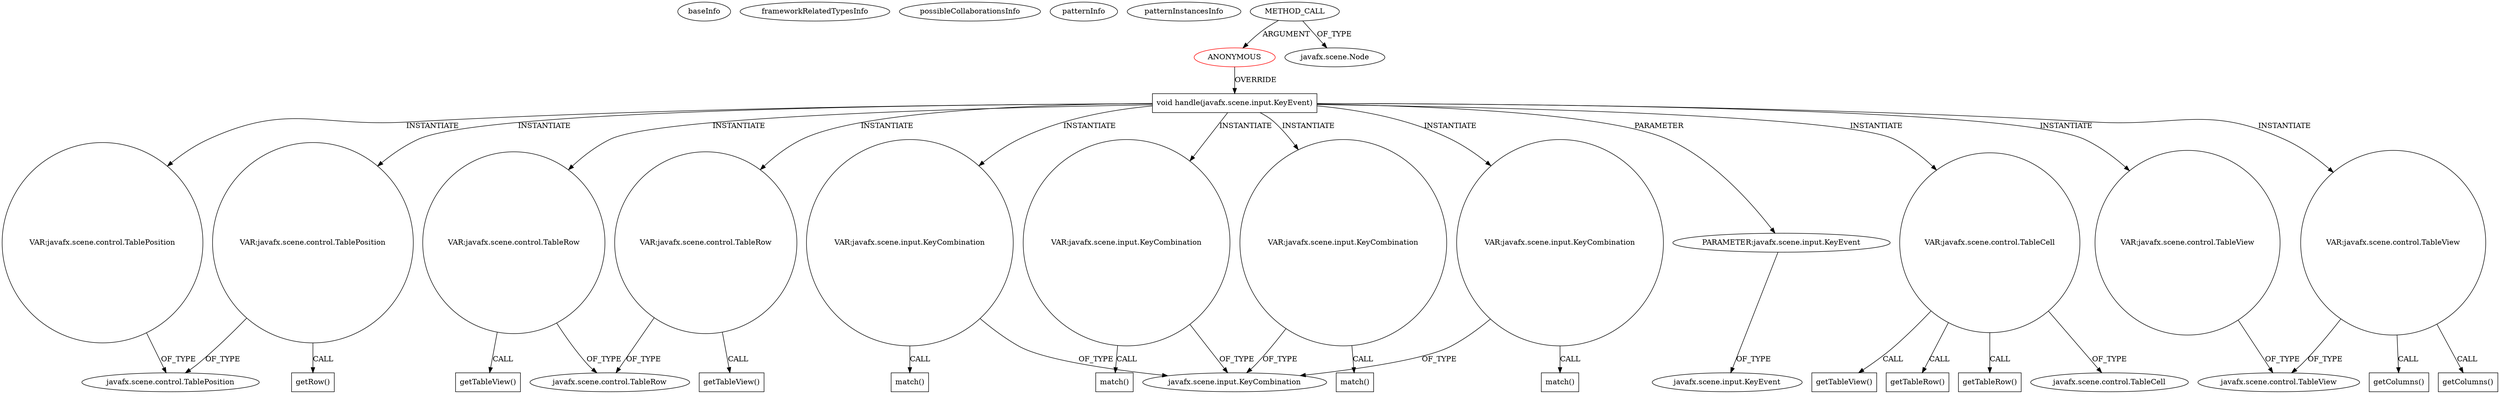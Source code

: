 digraph {
baseInfo[graphId=765,category="pattern",isAnonymous=true,possibleRelation=false]
frameworkRelatedTypesInfo[]
possibleCollaborationsInfo[]
patternInfo[frequency=2.0,patternRootClient=0]
patternInstancesInfo[0="svadlamudi-GaussJordanElimination~/svadlamudi-GaussJordanElimination/GaussJordanElimination-master/src/gauss/jordan/elimination/EditingTableCell.java~void createTextField()~4378"]
4[label="void handle(javafx.scene.input.KeyEvent)",vertexType="OVERRIDING_METHOD_DECLARATION",isFrameworkType=false,shape=box]
25[label="VAR:javafx.scene.control.TablePosition",vertexType="VARIABLE_EXPRESION",isFrameworkType=false,shape=circle]
13[label="VAR:javafx.scene.control.TablePosition",vertexType="VARIABLE_EXPRESION",isFrameworkType=false,shape=circle]
14[label="getRow()",vertexType="INSIDE_CALL",isFrameworkType=false,shape=box]
0[label="ANONYMOUS",vertexType="ROOT_ANONYMOUS_DECLARATION",isFrameworkType=false,color=red]
2[label="METHOD_CALL",vertexType="OUTSIDE_CALL",isFrameworkType=false]
31[label="VAR:javafx.scene.control.TableRow",vertexType="VARIABLE_EXPRESION",isFrameworkType=false,shape=circle]
32[label="getTableView()",vertexType="INSIDE_CALL",isFrameworkType=false,shape=box]
19[label="VAR:javafx.scene.control.TableRow",vertexType="VARIABLE_EXPRESION",isFrameworkType=false,shape=circle]
20[label="getTableView()",vertexType="INSIDE_CALL",isFrameworkType=false,shape=box]
10[label="VAR:javafx.scene.input.KeyCombination",vertexType="VARIABLE_EXPRESION",isFrameworkType=false,shape=circle]
11[label="match()",vertexType="INSIDE_CALL",isFrameworkType=false,shape=box]
9[label="javafx.scene.input.KeyCombination",vertexType="FRAMEWORK_CLASS_TYPE",isFrameworkType=false]
50[label="VAR:javafx.scene.input.KeyCombination",vertexType="VARIABLE_EXPRESION",isFrameworkType=false,shape=circle]
51[label="match()",vertexType="INSIDE_CALL",isFrameworkType=false,shape=box]
38[label="VAR:javafx.scene.input.KeyCombination",vertexType="VARIABLE_EXPRESION",isFrameworkType=false,shape=circle]
39[label="match()",vertexType="INSIDE_CALL",isFrameworkType=false,shape=box]
7[label="VAR:javafx.scene.input.KeyCombination",vertexType="VARIABLE_EXPRESION",isFrameworkType=false,shape=circle]
8[label="match()",vertexType="INSIDE_CALL",isFrameworkType=false,shape=box]
15[label="javafx.scene.control.TablePosition",vertexType="FRAMEWORK_CLASS_TYPE",isFrameworkType=false]
5[label="PARAMETER:javafx.scene.input.KeyEvent",vertexType="PARAMETER_DECLARATION",isFrameworkType=false]
6[label="javafx.scene.input.KeyEvent",vertexType="FRAMEWORK_CLASS_TYPE",isFrameworkType=false]
22[label="VAR:javafx.scene.control.TableCell",vertexType="VARIABLE_EXPRESION",isFrameworkType=false,shape=circle]
37[label="getTableView()",vertexType="INSIDE_CALL",isFrameworkType=false,shape=box]
23[label="getTableRow()",vertexType="INSIDE_CALL",isFrameworkType=false,shape=box]
35[label="getTableRow()",vertexType="INSIDE_CALL",isFrameworkType=false,shape=box]
24[label="javafx.scene.control.TableCell",vertexType="FRAMEWORK_CLASS_TYPE",isFrameworkType=false]
3[label="javafx.scene.Node",vertexType="FRAMEWORK_CLASS_TYPE",isFrameworkType=false]
21[label="javafx.scene.control.TableRow",vertexType="FRAMEWORK_CLASS_TYPE",isFrameworkType=false]
16[label="VAR:javafx.scene.control.TableView",vertexType="VARIABLE_EXPRESION",isFrameworkType=false,shape=circle]
18[label="javafx.scene.control.TableView",vertexType="FRAMEWORK_CLASS_TYPE",isFrameworkType=false]
41[label="VAR:javafx.scene.control.TableView",vertexType="VARIABLE_EXPRESION",isFrameworkType=false,shape=circle]
60[label="getColumns()",vertexType="INSIDE_CALL",isFrameworkType=false,shape=box]
45[label="getColumns()",vertexType="INSIDE_CALL",isFrameworkType=false,shape=box]
4->25[label="INSTANTIATE"]
4->7[label="INSTANTIATE"]
4->5[label="PARAMETER"]
13->14[label="CALL"]
4->13[label="INSTANTIATE"]
38->9[label="OF_TYPE"]
41->60[label="CALL"]
4->38[label="INSTANTIATE"]
4->41[label="INSTANTIATE"]
10->11[label="CALL"]
25->15[label="OF_TYPE"]
16->18[label="OF_TYPE"]
41->18[label="OF_TYPE"]
4->31[label="INSTANTIATE"]
41->45[label="CALL"]
31->32[label="CALL"]
19->21[label="OF_TYPE"]
7->8[label="CALL"]
5->6[label="OF_TYPE"]
13->15[label="OF_TYPE"]
50->9[label="OF_TYPE"]
4->19[label="INSTANTIATE"]
38->39[label="CALL"]
7->9[label="OF_TYPE"]
4->50[label="INSTANTIATE"]
4->10[label="INSTANTIATE"]
31->21[label="OF_TYPE"]
19->20[label="CALL"]
4->16[label="INSTANTIATE"]
50->51[label="CALL"]
2->0[label="ARGUMENT"]
22->37[label="CALL"]
22->35[label="CALL"]
22->24[label="OF_TYPE"]
0->4[label="OVERRIDE"]
4->22[label="INSTANTIATE"]
2->3[label="OF_TYPE"]
10->9[label="OF_TYPE"]
22->23[label="CALL"]
}
